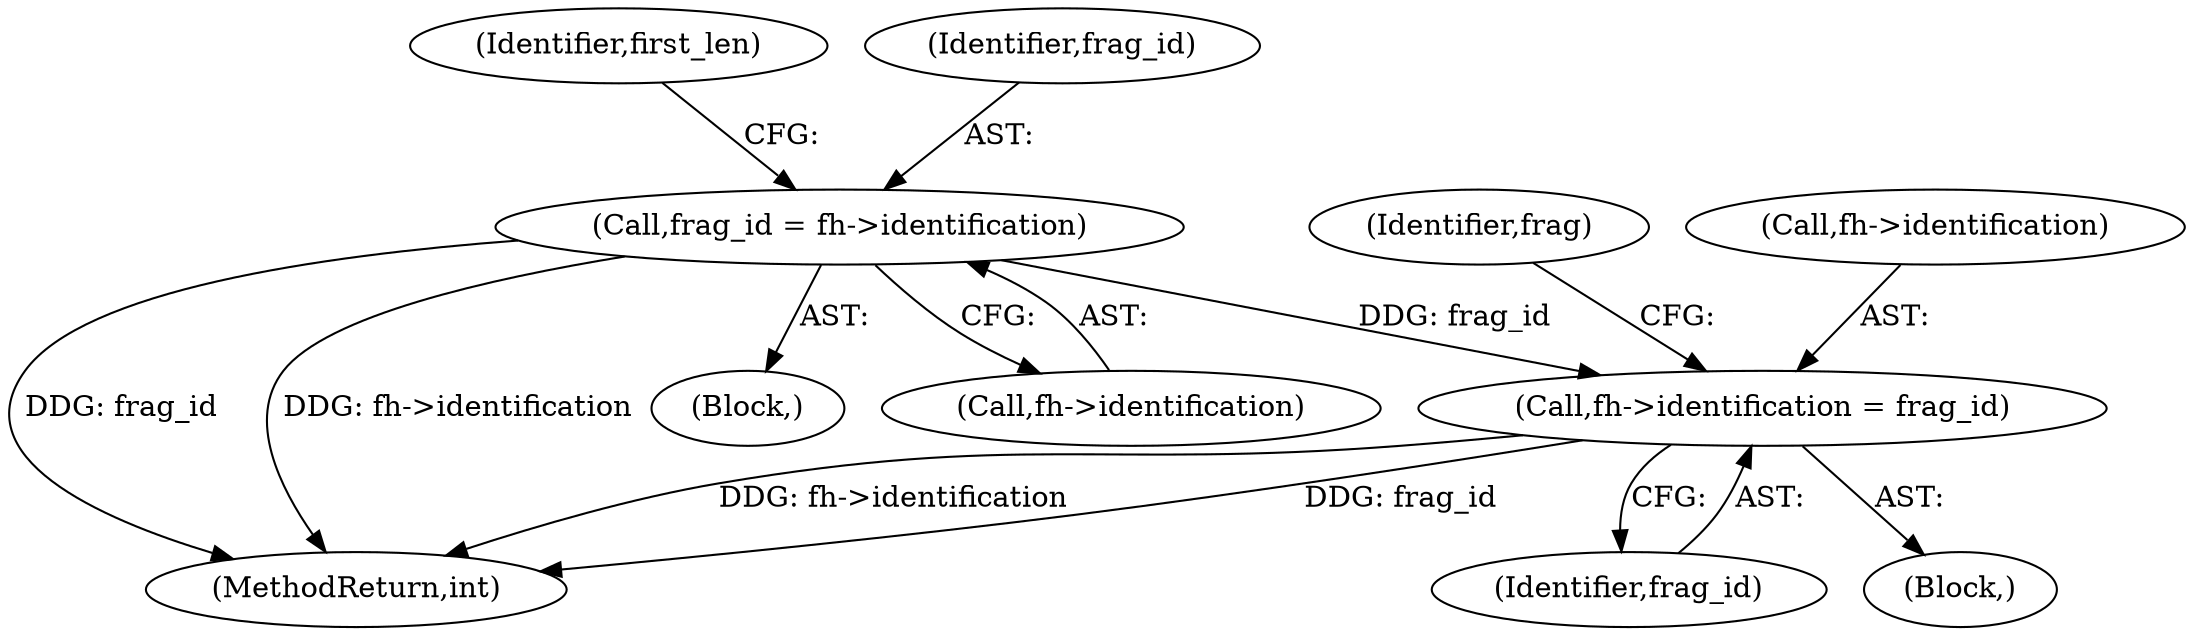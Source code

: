 digraph "0_linux_87c48fa3b4630905f98268dde838ee43626a060c_1@pointer" {
"1000511" [label="(Call,fh->identification = frag_id)"];
"1000406" [label="(Call,frag_id = fh->identification)"];
"1000408" [label="(Call,fh->identification)"];
"1000519" [label="(Identifier,frag)"];
"1000447" [label="(Block,)"];
"1000870" [label="(MethodReturn,int)"];
"1000515" [label="(Identifier,frag_id)"];
"1000511" [label="(Call,fh->identification = frag_id)"];
"1000412" [label="(Identifier,first_len)"];
"1000406" [label="(Call,frag_id = fh->identification)"];
"1000512" [label="(Call,fh->identification)"];
"1000251" [label="(Block,)"];
"1000407" [label="(Identifier,frag_id)"];
"1000511" -> "1000447"  [label="AST: "];
"1000511" -> "1000515"  [label="CFG: "];
"1000512" -> "1000511"  [label="AST: "];
"1000515" -> "1000511"  [label="AST: "];
"1000519" -> "1000511"  [label="CFG: "];
"1000511" -> "1000870"  [label="DDG: frag_id"];
"1000511" -> "1000870"  [label="DDG: fh->identification"];
"1000406" -> "1000511"  [label="DDG: frag_id"];
"1000406" -> "1000251"  [label="AST: "];
"1000406" -> "1000408"  [label="CFG: "];
"1000407" -> "1000406"  [label="AST: "];
"1000408" -> "1000406"  [label="AST: "];
"1000412" -> "1000406"  [label="CFG: "];
"1000406" -> "1000870"  [label="DDG: frag_id"];
"1000406" -> "1000870"  [label="DDG: fh->identification"];
}
